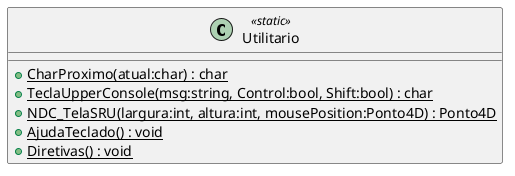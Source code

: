 @startuml Utilitario
class Utilitario <<static>> {
    + {static} CharProximo(atual:char) : char
    + {static} TeclaUpperConsole(msg:string, Control:bool, Shift:bool) : char
    + {static} NDC_TelaSRU(largura:int, altura:int, mousePosition:Ponto4D) : Ponto4D
    + {static} AjudaTeclado() : void
    + {static} Diretivas() : void
}
@enduml
